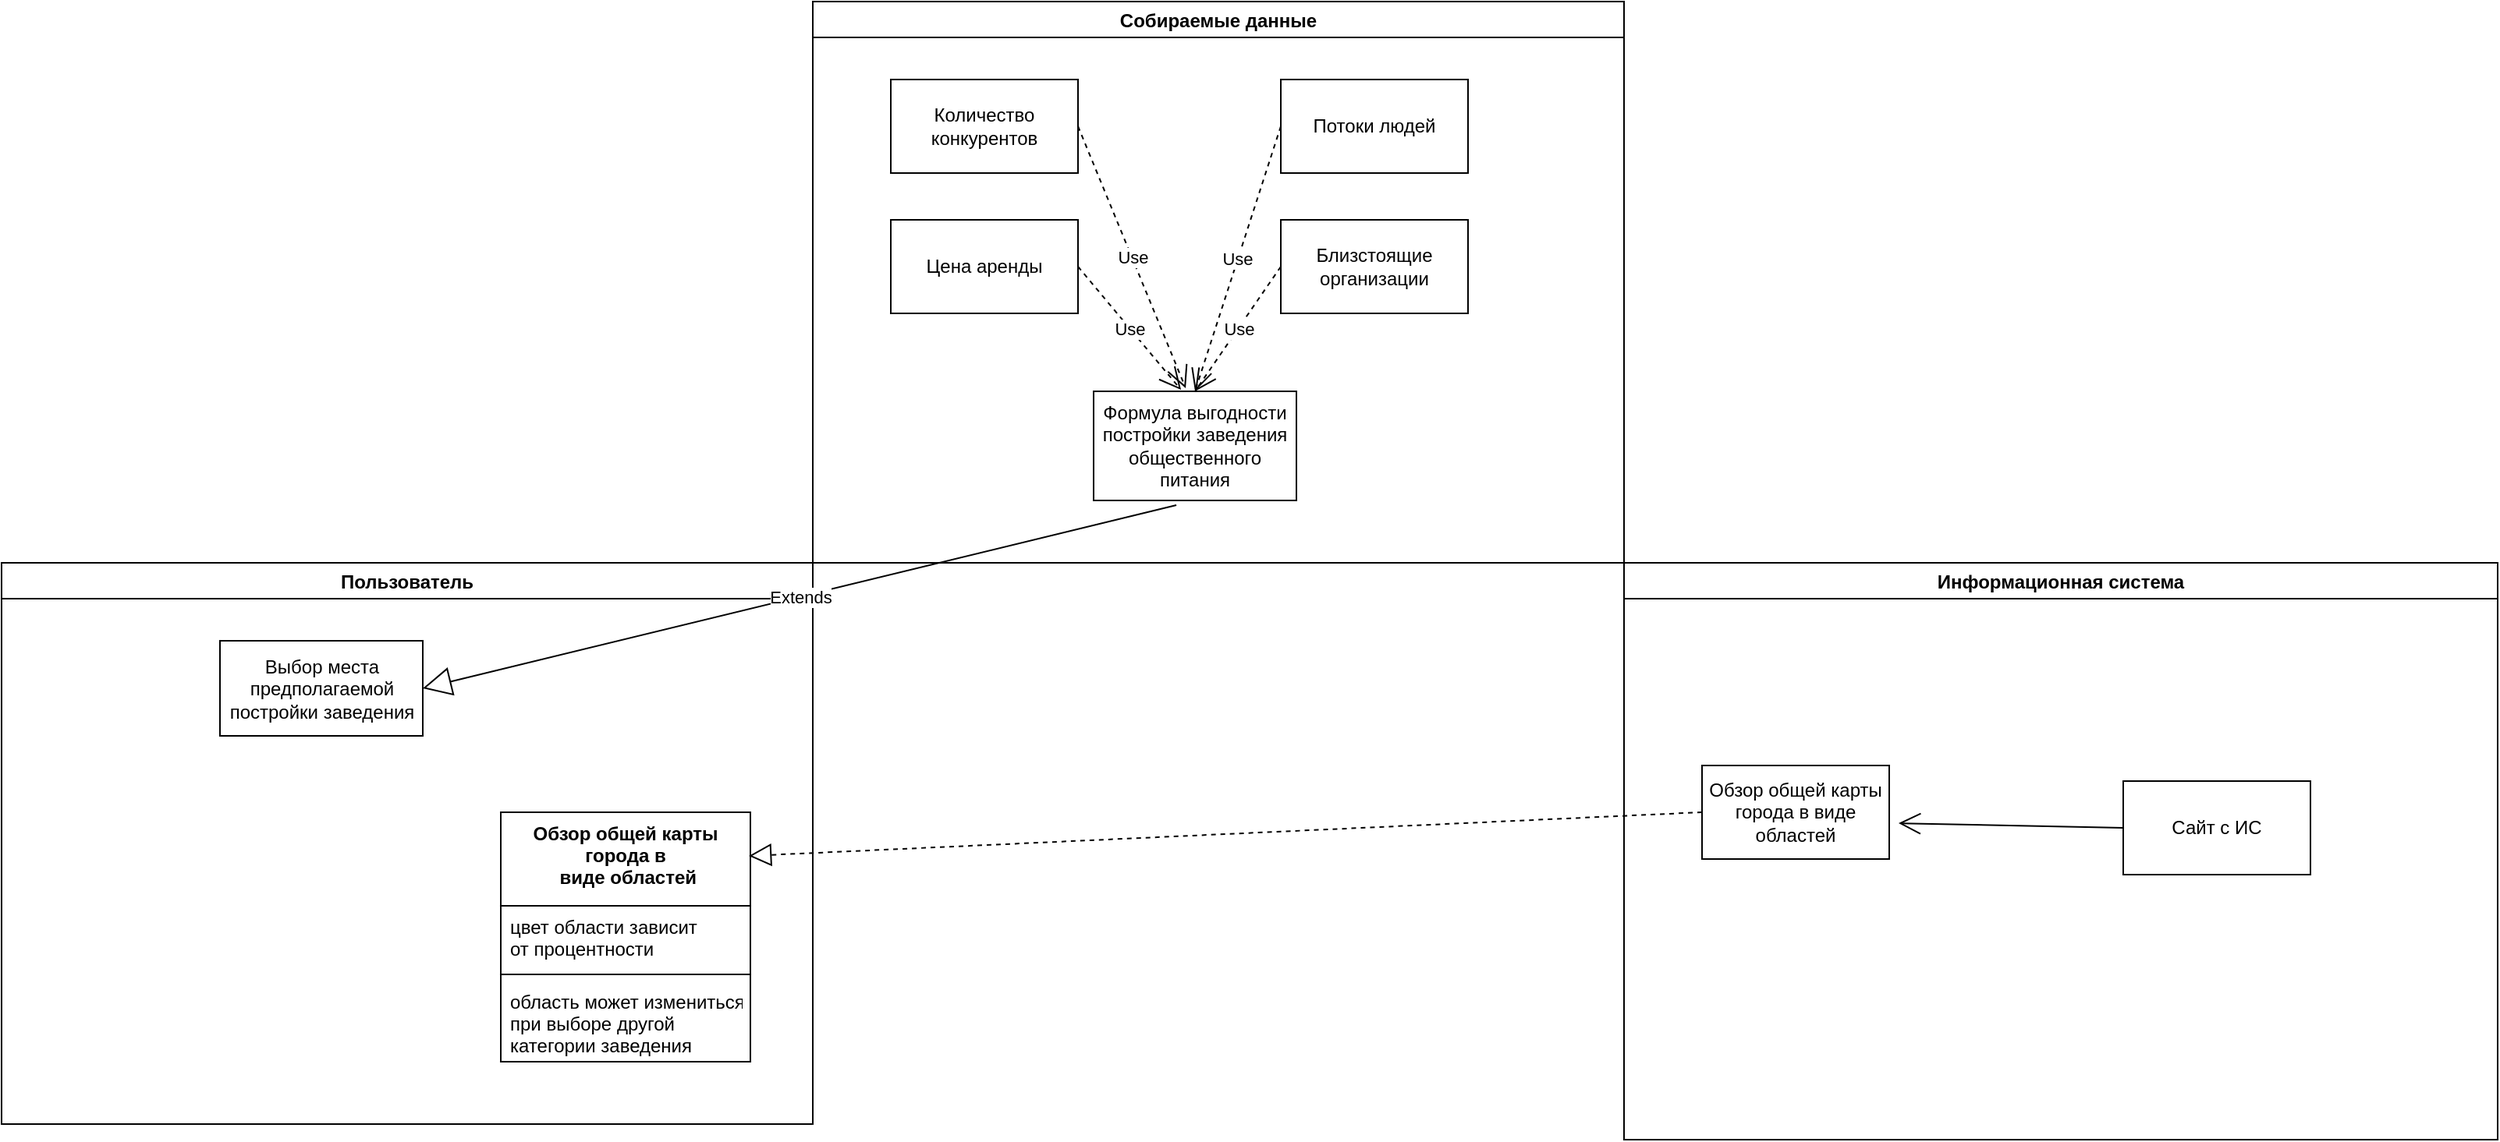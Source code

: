 <mxfile version="20.5.3" type="github">
  <diagram id="f5yUyD6KKq8jayXpuYPE" name="Страница 1">
    <mxGraphModel dx="1662" dy="794" grid="1" gridSize="10" guides="1" tooltips="1" connect="1" arrows="1" fold="1" page="1" pageScale="1" pageWidth="2339" pageHeight="3300" math="0" shadow="0">
      <root>
        <mxCell id="0" />
        <mxCell id="1" parent="0" />
        <mxCell id="iyEZ0BcaZ3wanud6Fexl-11" value="Пользователь" style="swimlane;fillColor=#FFFFFF;startSize=23;" parent="1" vertex="1">
          <mxGeometry x="90" y="370" width="520" height="360" as="geometry" />
        </mxCell>
        <mxCell id="xzQSS38ygDuXOROJ9pQp-28" value="Обзор общей карты &#xa;города в&#xa; виде областей" style="swimlane;fontStyle=1;align=center;verticalAlign=top;childLayout=stackLayout;horizontal=1;startSize=60;horizontalStack=0;resizeParent=1;resizeParentMax=0;resizeLast=0;collapsible=1;marginBottom=0;" vertex="1" parent="iyEZ0BcaZ3wanud6Fexl-11">
          <mxGeometry x="320" y="160" width="160" height="160" as="geometry">
            <mxRectangle x="310" y="40" width="160" height="60" as="alternateBounds" />
          </mxGeometry>
        </mxCell>
        <mxCell id="xzQSS38ygDuXOROJ9pQp-29" value="цвет области зависит &#xa;от процентности" style="text;strokeColor=none;fillColor=none;align=left;verticalAlign=top;spacingLeft=4;spacingRight=4;overflow=hidden;rotatable=0;points=[[0,0.5],[1,0.5]];portConstraint=eastwest;" vertex="1" parent="xzQSS38ygDuXOROJ9pQp-28">
          <mxGeometry y="60" width="160" height="40" as="geometry" />
        </mxCell>
        <mxCell id="xzQSS38ygDuXOROJ9pQp-30" value="" style="line;strokeWidth=1;fillColor=none;align=left;verticalAlign=middle;spacingTop=-1;spacingLeft=3;spacingRight=3;rotatable=0;labelPosition=right;points=[];portConstraint=eastwest;strokeColor=inherit;" vertex="1" parent="xzQSS38ygDuXOROJ9pQp-28">
          <mxGeometry y="100" width="160" height="8" as="geometry" />
        </mxCell>
        <mxCell id="xzQSS38ygDuXOROJ9pQp-31" value="область может измениться &#xa;при выборе другой&#xa;категории заведения&#xa;" style="text;strokeColor=none;fillColor=none;align=left;verticalAlign=top;spacingLeft=4;spacingRight=4;overflow=hidden;rotatable=0;points=[[0,0.5],[1,0.5]];portConstraint=eastwest;" vertex="1" parent="xzQSS38ygDuXOROJ9pQp-28">
          <mxGeometry y="108" width="160" height="52" as="geometry" />
        </mxCell>
        <mxCell id="xzQSS38ygDuXOROJ9pQp-37" value="Выбор места &lt;br&gt;предполагаемой&lt;br&gt;постройки заведения" style="html=1;" vertex="1" parent="iyEZ0BcaZ3wanud6Fexl-11">
          <mxGeometry x="140" y="50" width="130" height="61" as="geometry" />
        </mxCell>
        <mxCell id="iyEZ0BcaZ3wanud6Fexl-12" value="Собираемые данные" style="swimlane;fillColor=#FFFFFF;" parent="1" vertex="1">
          <mxGeometry x="610" y="10" width="520" height="360" as="geometry" />
        </mxCell>
        <mxCell id="xzQSS38ygDuXOROJ9pQp-1" value="Количество конкурентов" style="rounded=0;whiteSpace=wrap;html=1;" vertex="1" parent="iyEZ0BcaZ3wanud6Fexl-12">
          <mxGeometry x="50" y="50" width="120" height="60" as="geometry" />
        </mxCell>
        <mxCell id="xzQSS38ygDuXOROJ9pQp-2" value="Потоки людей" style="rounded=0;whiteSpace=wrap;html=1;" vertex="1" parent="iyEZ0BcaZ3wanud6Fexl-12">
          <mxGeometry x="300" y="50" width="120" height="60" as="geometry" />
        </mxCell>
        <mxCell id="xzQSS38ygDuXOROJ9pQp-3" value="Цена аренды" style="rounded=0;whiteSpace=wrap;html=1;" vertex="1" parent="iyEZ0BcaZ3wanud6Fexl-12">
          <mxGeometry x="50" y="140" width="120" height="60" as="geometry" />
        </mxCell>
        <mxCell id="xzQSS38ygDuXOROJ9pQp-4" value="Близстоящие организации" style="rounded=0;whiteSpace=wrap;html=1;" vertex="1" parent="iyEZ0BcaZ3wanud6Fexl-12">
          <mxGeometry x="300" y="140" width="120" height="60" as="geometry" />
        </mxCell>
        <mxCell id="xzQSS38ygDuXOROJ9pQp-16" value="Формула выгодности постройки заведения общественного питания" style="rounded=0;whiteSpace=wrap;html=1;" vertex="1" parent="iyEZ0BcaZ3wanud6Fexl-12">
          <mxGeometry x="180" y="250" width="130" height="70" as="geometry" />
        </mxCell>
        <mxCell id="xzQSS38ygDuXOROJ9pQp-24" value="Use" style="endArrow=open;endSize=12;dashed=1;html=1;rounded=0;exitX=1;exitY=0.5;exitDx=0;exitDy=0;entryX=0.431;entryY=-0.014;entryDx=0;entryDy=0;entryPerimeter=0;" edge="1" parent="iyEZ0BcaZ3wanud6Fexl-12" source="xzQSS38ygDuXOROJ9pQp-3" target="xzQSS38ygDuXOROJ9pQp-16">
          <mxGeometry width="160" relative="1" as="geometry">
            <mxPoint x="210" y="420" as="sourcePoint" />
            <mxPoint x="370" y="420" as="targetPoint" />
          </mxGeometry>
        </mxCell>
        <mxCell id="xzQSS38ygDuXOROJ9pQp-27" value="Use" style="endArrow=open;endSize=12;dashed=1;html=1;rounded=0;exitX=0;exitY=0.5;exitDx=0;exitDy=0;entryX=0.5;entryY=0;entryDx=0;entryDy=0;" edge="1" parent="iyEZ0BcaZ3wanud6Fexl-12" source="xzQSS38ygDuXOROJ9pQp-4" target="xzQSS38ygDuXOROJ9pQp-16">
          <mxGeometry width="160" relative="1" as="geometry">
            <mxPoint x="200" y="230" as="sourcePoint" />
            <mxPoint x="266.03" y="279.02" as="targetPoint" />
          </mxGeometry>
        </mxCell>
        <mxCell id="xzQSS38ygDuXOROJ9pQp-25" value="Use" style="endArrow=open;endSize=12;dashed=1;html=1;rounded=0;exitX=1;exitY=0.5;exitDx=0;exitDy=0;entryX=0.454;entryY=-0.029;entryDx=0;entryDy=0;entryPerimeter=0;" edge="1" parent="iyEZ0BcaZ3wanud6Fexl-12" source="xzQSS38ygDuXOROJ9pQp-1" target="xzQSS38ygDuXOROJ9pQp-16">
          <mxGeometry width="160" relative="1" as="geometry">
            <mxPoint x="180" y="210" as="sourcePoint" />
            <mxPoint x="310" y="230" as="targetPoint" />
          </mxGeometry>
        </mxCell>
        <mxCell id="xzQSS38ygDuXOROJ9pQp-26" value="Use" style="endArrow=open;endSize=12;dashed=1;html=1;rounded=0;exitX=0;exitY=0.5;exitDx=0;exitDy=0;entryX=0.5;entryY=0;entryDx=0;entryDy=0;" edge="1" parent="iyEZ0BcaZ3wanud6Fexl-12" source="xzQSS38ygDuXOROJ9pQp-2" target="xzQSS38ygDuXOROJ9pQp-16">
          <mxGeometry width="160" relative="1" as="geometry">
            <mxPoint x="190" y="220" as="sourcePoint" />
            <mxPoint x="170" y="250" as="targetPoint" />
          </mxGeometry>
        </mxCell>
        <mxCell id="iyEZ0BcaZ3wanud6Fexl-13" value="Информационная система" style="swimlane;fillColor=#FFFFFF;" parent="1" vertex="1">
          <mxGeometry x="1130" y="370" width="560" height="370" as="geometry" />
        </mxCell>
        <mxCell id="iyEZ0BcaZ3wanud6Fexl-15" value="Сайт с ИС" style="rounded=0;whiteSpace=wrap;html=1;fillColor=#FFFFFF;" parent="iyEZ0BcaZ3wanud6Fexl-13" vertex="1">
          <mxGeometry x="320" y="140" width="120" height="60" as="geometry" />
        </mxCell>
        <mxCell id="iyEZ0BcaZ3wanud6Fexl-16" value="Обзор общей карты города в виде областей" style="rounded=0;whiteSpace=wrap;html=1;fillColor=#FFFFFF;" parent="iyEZ0BcaZ3wanud6Fexl-13" vertex="1">
          <mxGeometry x="50" y="130" width="120" height="60" as="geometry" />
        </mxCell>
        <mxCell id="xzQSS38ygDuXOROJ9pQp-22" value="" style="endArrow=open;endFill=1;endSize=12;html=1;rounded=0;exitX=0;exitY=0.5;exitDx=0;exitDy=0;entryX=1.05;entryY=0.617;entryDx=0;entryDy=0;entryPerimeter=0;" edge="1" parent="iyEZ0BcaZ3wanud6Fexl-13" source="iyEZ0BcaZ3wanud6Fexl-15" target="iyEZ0BcaZ3wanud6Fexl-16">
          <mxGeometry width="160" relative="1" as="geometry">
            <mxPoint x="-190" y="110" as="sourcePoint" />
            <mxPoint x="-30" y="110" as="targetPoint" />
          </mxGeometry>
        </mxCell>
        <mxCell id="xzQSS38ygDuXOROJ9pQp-32" value="" style="endArrow=block;dashed=1;endFill=0;endSize=12;html=1;rounded=0;exitX=0;exitY=0.5;exitDx=0;exitDy=0;entryX=0.994;entryY=0.175;entryDx=0;entryDy=0;entryPerimeter=0;" edge="1" parent="1" source="iyEZ0BcaZ3wanud6Fexl-16" target="xzQSS38ygDuXOROJ9pQp-28">
          <mxGeometry width="160" relative="1" as="geometry">
            <mxPoint x="790" y="500" as="sourcePoint" />
            <mxPoint x="950" y="500" as="targetPoint" />
          </mxGeometry>
        </mxCell>
        <mxCell id="xzQSS38ygDuXOROJ9pQp-38" value="Extends" style="endArrow=block;endSize=16;endFill=0;html=1;rounded=0;exitX=0.408;exitY=1.043;exitDx=0;exitDy=0;exitPerimeter=0;entryX=1;entryY=0.5;entryDx=0;entryDy=0;" edge="1" parent="1" source="xzQSS38ygDuXOROJ9pQp-16" target="xzQSS38ygDuXOROJ9pQp-37">
          <mxGeometry width="160" relative="1" as="geometry">
            <mxPoint x="380" y="470" as="sourcePoint" />
            <mxPoint x="540" y="470" as="targetPoint" />
          </mxGeometry>
        </mxCell>
      </root>
    </mxGraphModel>
  </diagram>
</mxfile>
